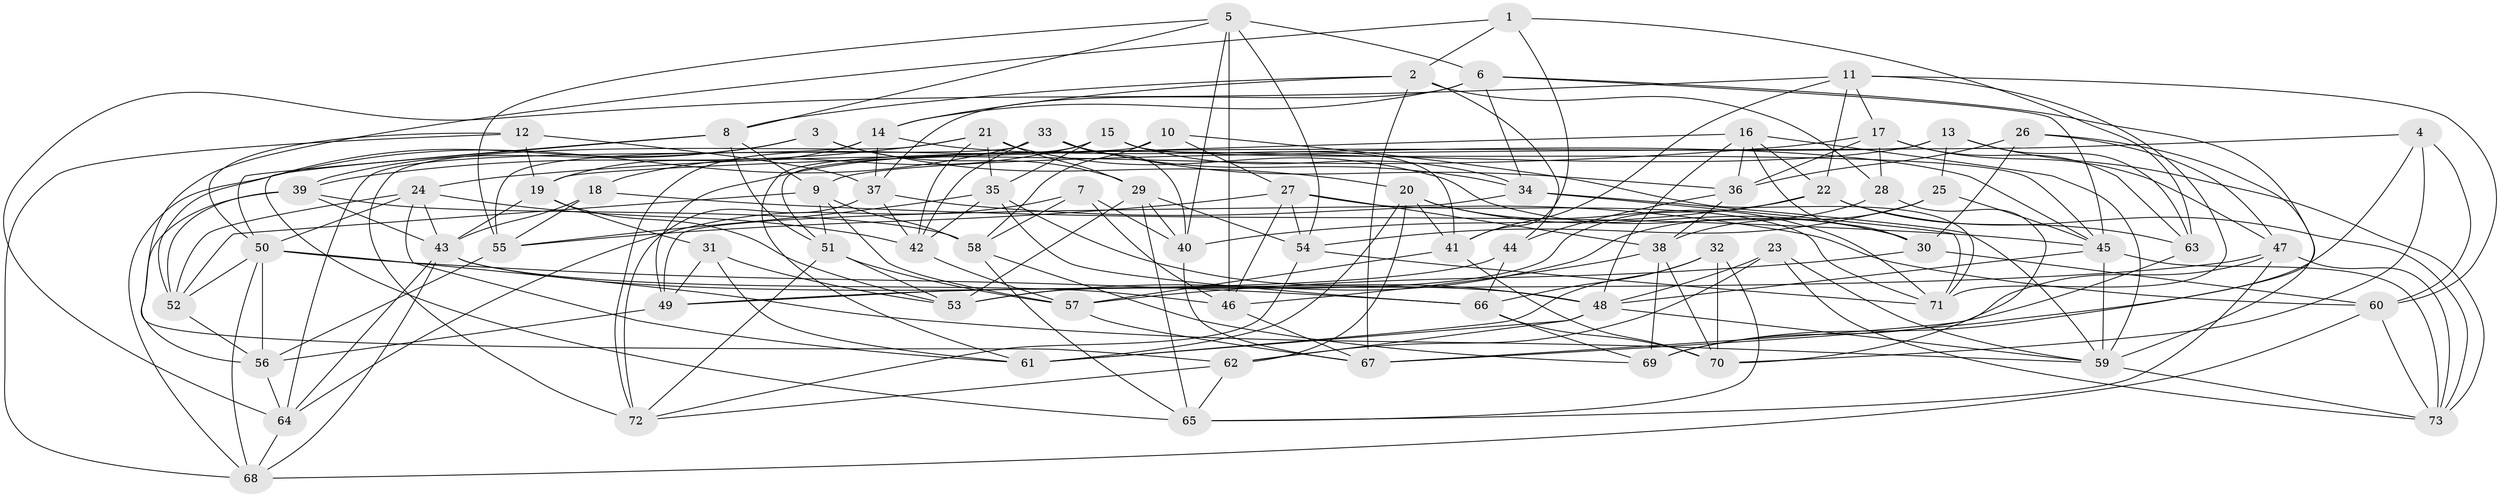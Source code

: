 // original degree distribution, {4: 1.0}
// Generated by graph-tools (version 1.1) at 2025/50/03/09/25 03:50:56]
// undirected, 73 vertices, 209 edges
graph export_dot {
graph [start="1"]
  node [color=gray90,style=filled];
  1;
  2;
  3;
  4;
  5;
  6;
  7;
  8;
  9;
  10;
  11;
  12;
  13;
  14;
  15;
  16;
  17;
  18;
  19;
  20;
  21;
  22;
  23;
  24;
  25;
  26;
  27;
  28;
  29;
  30;
  31;
  32;
  33;
  34;
  35;
  36;
  37;
  38;
  39;
  40;
  41;
  42;
  43;
  44;
  45;
  46;
  47;
  48;
  49;
  50;
  51;
  52;
  53;
  54;
  55;
  56;
  57;
  58;
  59;
  60;
  61;
  62;
  63;
  64;
  65;
  66;
  67;
  68;
  69;
  70;
  71;
  72;
  73;
  1 -- 2 [weight=1.0];
  1 -- 41 [weight=1.0];
  1 -- 62 [weight=1.0];
  1 -- 63 [weight=1.0];
  2 -- 8 [weight=1.0];
  2 -- 14 [weight=1.0];
  2 -- 28 [weight=1.0];
  2 -- 44 [weight=1.0];
  2 -- 67 [weight=1.0];
  3 -- 20 [weight=1.0];
  3 -- 29 [weight=1.0];
  3 -- 39 [weight=1.0];
  3 -- 52 [weight=1.0];
  4 -- 9 [weight=1.0];
  4 -- 60 [weight=1.0];
  4 -- 67 [weight=1.0];
  4 -- 70 [weight=1.0];
  5 -- 6 [weight=1.0];
  5 -- 8 [weight=1.0];
  5 -- 40 [weight=1.0];
  5 -- 46 [weight=1.0];
  5 -- 54 [weight=1.0];
  5 -- 55 [weight=1.0];
  6 -- 14 [weight=1.0];
  6 -- 34 [weight=1.0];
  6 -- 37 [weight=1.0];
  6 -- 45 [weight=1.0];
  6 -- 69 [weight=1.0];
  7 -- 40 [weight=1.0];
  7 -- 46 [weight=1.0];
  7 -- 58 [weight=1.0];
  7 -- 64 [weight=1.0];
  8 -- 9 [weight=1.0];
  8 -- 50 [weight=1.0];
  8 -- 51 [weight=1.0];
  8 -- 65 [weight=1.0];
  9 -- 51 [weight=1.0];
  9 -- 52 [weight=1.0];
  9 -- 57 [weight=1.0];
  9 -- 58 [weight=1.0];
  10 -- 27 [weight=1.0];
  10 -- 58 [weight=1.0];
  10 -- 61 [weight=1.0];
  10 -- 71 [weight=1.0];
  11 -- 17 [weight=1.0];
  11 -- 22 [weight=1.0];
  11 -- 41 [weight=1.0];
  11 -- 60 [weight=1.0];
  11 -- 64 [weight=1.0];
  11 -- 71 [weight=1.0];
  12 -- 19 [weight=1.0];
  12 -- 37 [weight=1.0];
  12 -- 50 [weight=1.0];
  12 -- 68 [weight=1.0];
  13 -- 25 [weight=1.0];
  13 -- 49 [weight=1.0];
  13 -- 51 [weight=1.0];
  13 -- 63 [weight=1.0];
  13 -- 73 [weight=2.0];
  14 -- 19 [weight=1.0];
  14 -- 37 [weight=1.0];
  14 -- 45 [weight=1.0];
  14 -- 64 [weight=1.0];
  15 -- 18 [weight=1.0];
  15 -- 34 [weight=1.0];
  15 -- 35 [weight=1.0];
  15 -- 41 [weight=1.0];
  15 -- 45 [weight=1.0];
  15 -- 72 [weight=1.0];
  16 -- 19 [weight=1.0];
  16 -- 22 [weight=1.0];
  16 -- 30 [weight=1.0];
  16 -- 36 [weight=1.0];
  16 -- 48 [weight=1.0];
  16 -- 59 [weight=1.0];
  17 -- 24 [weight=1.0];
  17 -- 28 [weight=1.0];
  17 -- 36 [weight=1.0];
  17 -- 47 [weight=1.0];
  17 -- 63 [weight=1.0];
  18 -- 43 [weight=1.0];
  18 -- 45 [weight=1.0];
  18 -- 55 [weight=1.0];
  19 -- 31 [weight=1.0];
  19 -- 43 [weight=1.0];
  19 -- 53 [weight=1.0];
  20 -- 30 [weight=1.0];
  20 -- 41 [weight=1.0];
  20 -- 61 [weight=1.0];
  20 -- 62 [weight=1.0];
  20 -- 71 [weight=1.0];
  21 -- 29 [weight=1.0];
  21 -- 30 [weight=1.0];
  21 -- 35 [weight=1.0];
  21 -- 39 [weight=1.0];
  21 -- 42 [weight=1.0];
  21 -- 72 [weight=1.0];
  22 -- 40 [weight=1.0];
  22 -- 53 [weight=1.0];
  22 -- 63 [weight=1.0];
  22 -- 73 [weight=1.0];
  23 -- 48 [weight=1.0];
  23 -- 59 [weight=1.0];
  23 -- 62 [weight=1.0];
  23 -- 73 [weight=1.0];
  24 -- 42 [weight=1.0];
  24 -- 43 [weight=1.0];
  24 -- 50 [weight=1.0];
  24 -- 52 [weight=1.0];
  24 -- 61 [weight=1.0];
  25 -- 38 [weight=1.0];
  25 -- 45 [weight=1.0];
  25 -- 54 [weight=1.0];
  26 -- 30 [weight=1.0];
  26 -- 36 [weight=1.0];
  26 -- 47 [weight=1.0];
  26 -- 59 [weight=1.0];
  27 -- 38 [weight=1.0];
  27 -- 46 [weight=1.0];
  27 -- 54 [weight=1.0];
  27 -- 55 [weight=1.0];
  27 -- 71 [weight=1.0];
  28 -- 53 [weight=1.0];
  28 -- 70 [weight=1.0];
  29 -- 40 [weight=1.0];
  29 -- 53 [weight=1.0];
  29 -- 54 [weight=1.0];
  29 -- 65 [weight=1.0];
  30 -- 57 [weight=1.0];
  30 -- 60 [weight=1.0];
  31 -- 49 [weight=1.0];
  31 -- 53 [weight=1.0];
  31 -- 61 [weight=1.0];
  32 -- 61 [weight=1.0];
  32 -- 65 [weight=1.0];
  32 -- 66 [weight=1.0];
  32 -- 70 [weight=1.0];
  33 -- 34 [weight=1.0];
  33 -- 36 [weight=1.0];
  33 -- 40 [weight=1.0];
  33 -- 42 [weight=1.0];
  33 -- 55 [weight=1.0];
  33 -- 68 [weight=1.0];
  34 -- 49 [weight=1.0];
  34 -- 59 [weight=1.0];
  34 -- 71 [weight=1.0];
  35 -- 42 [weight=1.0];
  35 -- 48 [weight=1.0];
  35 -- 55 [weight=1.0];
  35 -- 66 [weight=1.0];
  36 -- 38 [weight=1.0];
  36 -- 44 [weight=1.0];
  37 -- 42 [weight=1.0];
  37 -- 60 [weight=1.0];
  37 -- 72 [weight=1.0];
  38 -- 46 [weight=1.0];
  38 -- 69 [weight=1.0];
  38 -- 70 [weight=1.0];
  39 -- 43 [weight=1.0];
  39 -- 52 [weight=1.0];
  39 -- 56 [weight=1.0];
  39 -- 58 [weight=1.0];
  40 -- 67 [weight=1.0];
  41 -- 57 [weight=1.0];
  41 -- 70 [weight=1.0];
  42 -- 57 [weight=1.0];
  43 -- 46 [weight=1.0];
  43 -- 48 [weight=1.0];
  43 -- 64 [weight=1.0];
  43 -- 68 [weight=1.0];
  44 -- 49 [weight=1.0];
  44 -- 66 [weight=1.0];
  45 -- 48 [weight=1.0];
  45 -- 59 [weight=1.0];
  45 -- 73 [weight=1.0];
  46 -- 67 [weight=1.0];
  47 -- 49 [weight=1.0];
  47 -- 65 [weight=1.0];
  47 -- 67 [weight=1.0];
  47 -- 73 [weight=1.0];
  48 -- 59 [weight=1.0];
  48 -- 61 [weight=1.0];
  48 -- 62 [weight=1.0];
  49 -- 56 [weight=1.0];
  50 -- 52 [weight=1.0];
  50 -- 56 [weight=1.0];
  50 -- 59 [weight=1.0];
  50 -- 66 [weight=1.0];
  50 -- 68 [weight=1.0];
  51 -- 53 [weight=1.0];
  51 -- 57 [weight=1.0];
  51 -- 72 [weight=1.0];
  52 -- 56 [weight=1.0];
  54 -- 71 [weight=1.0];
  54 -- 72 [weight=1.0];
  55 -- 56 [weight=1.0];
  56 -- 64 [weight=1.0];
  57 -- 67 [weight=1.0];
  58 -- 65 [weight=1.0];
  58 -- 69 [weight=1.0];
  59 -- 73 [weight=1.0];
  60 -- 68 [weight=1.0];
  60 -- 73 [weight=1.0];
  62 -- 65 [weight=1.0];
  62 -- 72 [weight=1.0];
  63 -- 69 [weight=2.0];
  64 -- 68 [weight=1.0];
  66 -- 69 [weight=1.0];
  66 -- 70 [weight=1.0];
}
